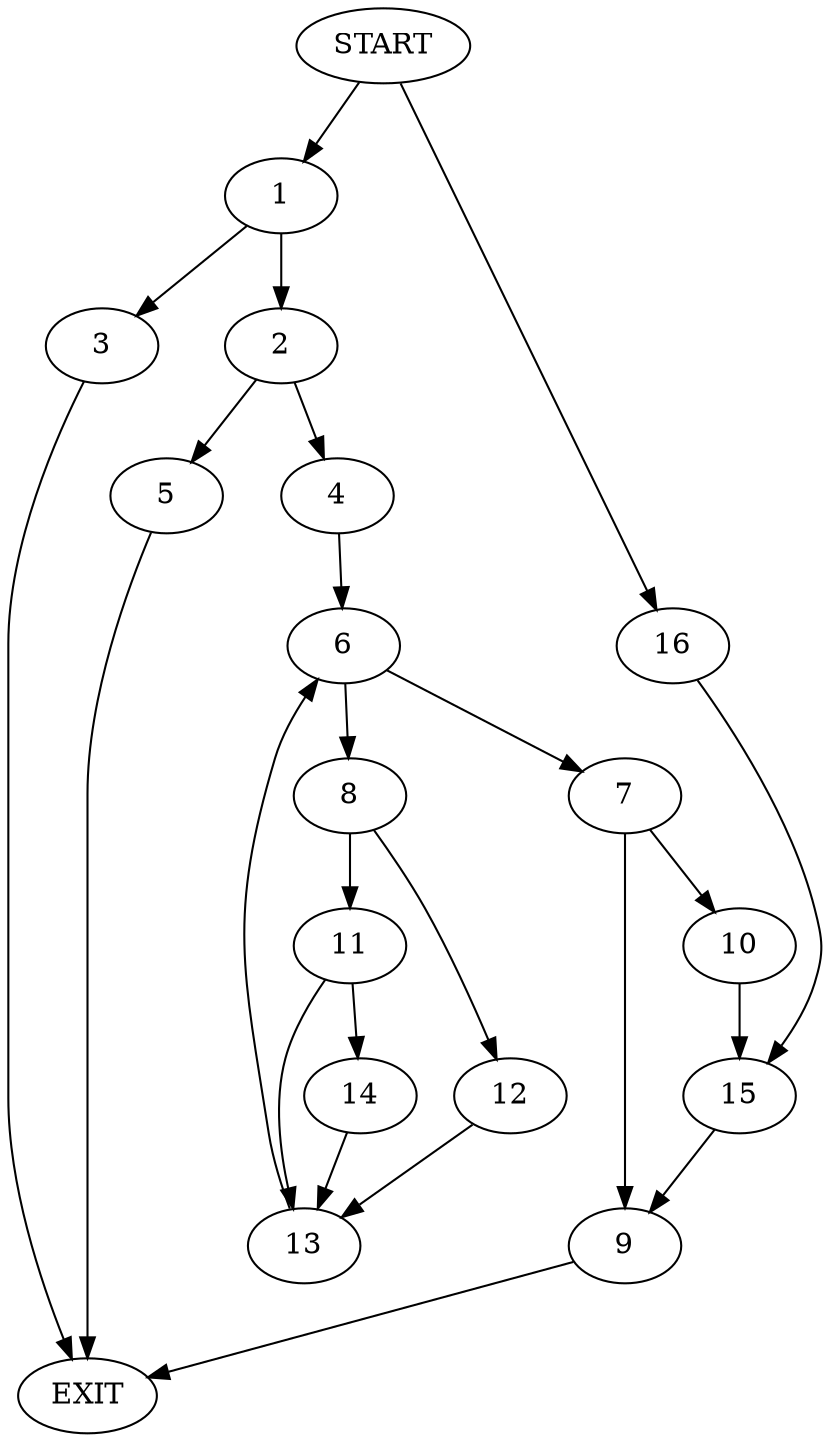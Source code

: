 digraph {
0 [label="START"]
17 [label="EXIT"]
0 -> 1
1 -> 2
1 -> 3
3 -> 17
2 -> 4
2 -> 5
5 -> 17
4 -> 6
6 -> 7
6 -> 8
7 -> 9
7 -> 10
8 -> 11
8 -> 12
12 -> 13
11 -> 13
11 -> 14
13 -> 6
14 -> 13
10 -> 15
9 -> 17
15 -> 9
0 -> 16
16 -> 15
}
